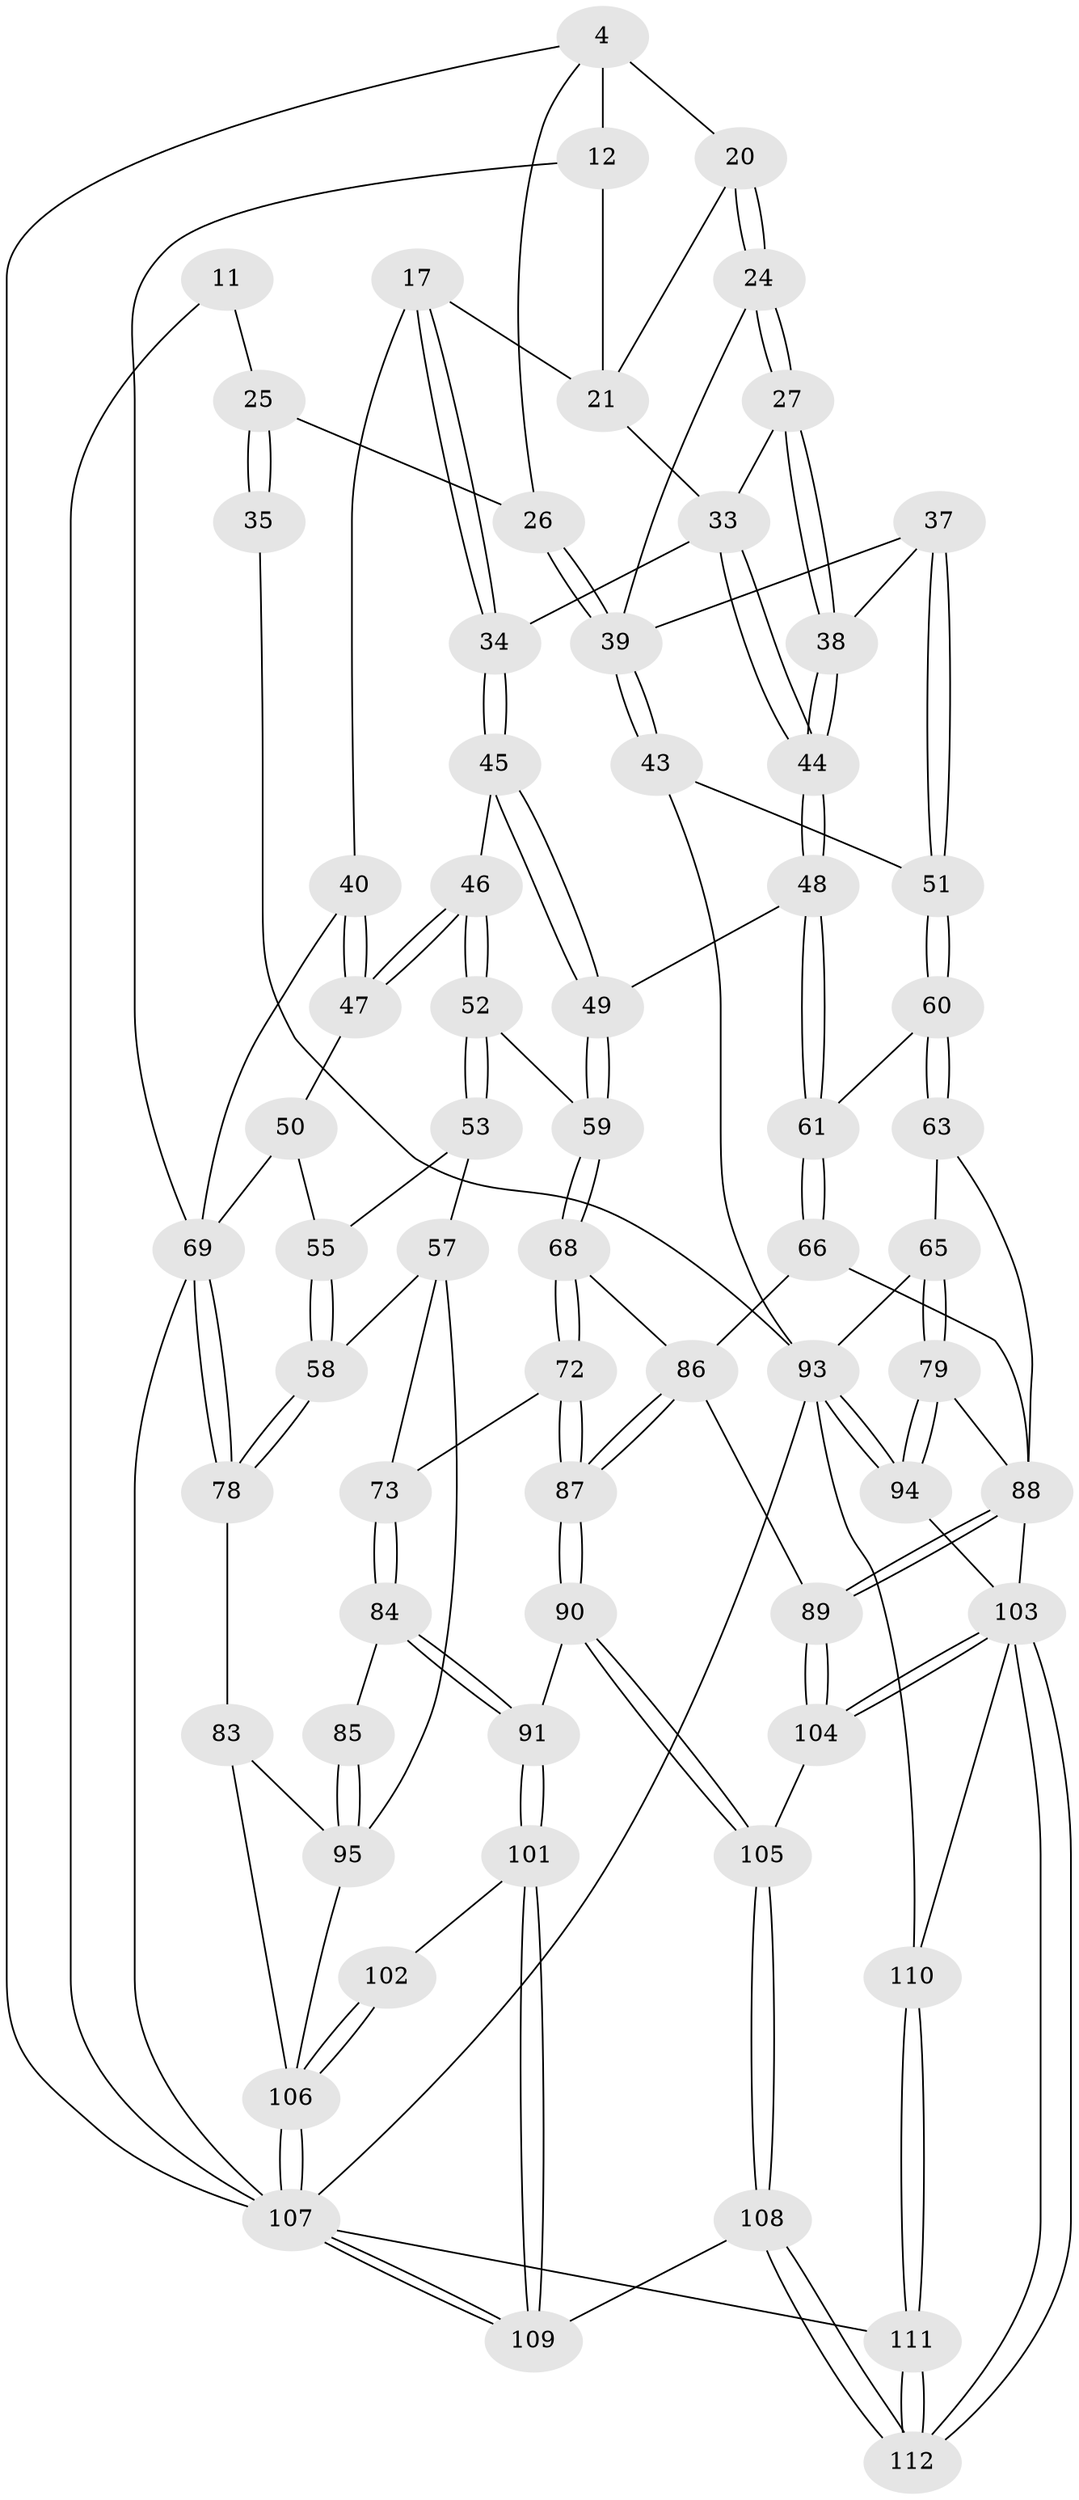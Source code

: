 // original degree distribution, {3: 0.017857142857142856, 4: 0.20535714285714285, 6: 0.1875, 5: 0.5892857142857143}
// Generated by graph-tools (version 1.1) at 2025/04/03/04/25 22:04:35]
// undirected, 67 vertices, 159 edges
graph export_dot {
graph [start="1"]
  node [color=gray90,style=filled];
  4 [pos="+0.561818399196725+0",super="+3+1"];
  11 [pos="+1+0"];
  12 [pos="+0.2341115280773946+0.18268822827199646",super="+7"];
  17 [pos="+0.23140256146842952+0.32402990627129097"];
  20 [pos="+0.45172266352201307+0.11689213676191747"];
  21 [pos="+0.407615371658699+0.20216076110478204",super="+16"];
  24 [pos="+0.5588715230886367+0.30149985937797397"];
  25 [pos="+0.8340627382355449+0.21787516855097347",super="+14"];
  26 [pos="+0.831351380394839+0.29485258463040637",super="+22"];
  27 [pos="+0.4892000325667005+0.3637256450855131"];
  33 [pos="+0.3404000657500639+0.37032156832901963",super="+28"];
  34 [pos="+0.2609131201055096+0.3607690666331261"];
  35 [pos="+1+0"];
  37 [pos="+0.6284100417385077+0.43945392200405414"];
  38 [pos="+0.4853806432406481+0.45937018663088547"];
  39 [pos="+0.8390061034506521+0.3548663407359385",super="+36"];
  40 [pos="+0.11827402234959576+0.4122426741416287",super="+18"];
  43 [pos="+0.8703513152529929+0.40269624098516194"];
  44 [pos="+0.45753622678649397+0.49093317915437945"];
  45 [pos="+0.25839379674509244+0.4166407460177396"];
  46 [pos="+0.2310057064019828+0.49554180125154124"];
  47 [pos="+0.115747304067268+0.4219749400754341"];
  48 [pos="+0.45213851027287444+0.5072659133385666"];
  49 [pos="+0.42232228072370837+0.5222195267646151"];
  50 [pos="+0.09960347117784316+0.44126107822310173",super="+30+31"];
  51 [pos="+0.6720000369227913+0.504545773560015"];
  52 [pos="+0.23489601828905704+0.5599695722705286"];
  53 [pos="+0.18417634734848948+0.6059760579121946"];
  55 [pos="+0.03370189774674116+0.5223116224908613",super="+54"];
  57 [pos="+0.11453657859193503+0.6408816683122649",super="+56"];
  58 [pos="+0.06219315702318429+0.6406282112165067"];
  59 [pos="+0.3689244437852761+0.5613759985656812"];
  60 [pos="+0.6812721371230123+0.5769795418947882"];
  61 [pos="+0.5042671516300139+0.5739361699212815"];
  63 [pos="+0.7021144590681417+0.6046210850661335"];
  65 [pos="+0.901813326025917+0.663848854026888",super="+62"];
  66 [pos="+0.5150142391409539+0.6539049097672108"];
  68 [pos="+0.3696992866457823+0.6467298223363431"];
  69 [pos="+0+0.6779066254136747",super="+32+29"];
  72 [pos="+0.3580003709722003+0.6846778805998105"];
  73 [pos="+0.22319040377550425+0.6866234717207502"];
  78 [pos="+0.02306058821425759+0.653572182845385"];
  79 [pos="+0.8631560819253509+0.7389335223022493"];
  83 [pos="+0.0666217784286192+0.799482067740141"];
  84 [pos="+0.23709558703561262+0.8241090411200613"];
  85 [pos="+0.23034160067726664+0.8277085386061542"];
  86 [pos="+0.4166112190604879+0.8206062736145424",super="+67"];
  87 [pos="+0.4025696502823175+0.8248162372562904"];
  88 [pos="+0.6239168420869503+0.772115680580255",super="+80"];
  89 [pos="+0.563218040704803+0.8394366414749286"];
  90 [pos="+0.38769687951937903+0.8383829359072393"];
  91 [pos="+0.36641061934823793+0.8507744339671305"];
  93 [pos="+1+0.8702607433698286",super="+77+41+42"];
  94 [pos="+0.9095219091792917+0.8174587135979817"];
  95 [pos="+0.20447126482861075+0.8460734566823889",super="+82+81"];
  101 [pos="+0.35318163655282114+0.9633299990654781"];
  102 [pos="+0.18773639451101742+0.9687878586272358"];
  103 [pos="+0.6389058815452658+0.9586977164279532",super="+100+92+99"];
  104 [pos="+0.5779680986088076+0.8825561766884646"];
  105 [pos="+0.4963178637388835+0.9805243206271499"];
  106 [pos="+0.11786352263575468+1",super="+98+97+96"];
  107 [pos="+0.09382041817406657+1",super="+71+76+70+10"];
  108 [pos="+0.48260447405283774+1"];
  109 [pos="+0.3854699719988835+1"];
  110 [pos="+0.8316994186049844+1"];
  111 [pos="+0.7900888056751665+1"];
  112 [pos="+0.6486191273380191+1"];
  4 -- 20;
  4 -- 12 [weight=2];
  4 -- 107;
  4 -- 26;
  11 -- 25;
  11 -- 107 [weight=3];
  12 -- 21;
  12 -- 69;
  17 -- 34;
  17 -- 34;
  17 -- 21;
  17 -- 40;
  20 -- 21;
  20 -- 24;
  20 -- 24;
  21 -- 33;
  24 -- 27;
  24 -- 27;
  24 -- 39;
  25 -- 26 [weight=2];
  25 -- 35 [weight=2];
  25 -- 35;
  26 -- 39 [weight=2];
  26 -- 39;
  27 -- 38;
  27 -- 38;
  27 -- 33;
  33 -- 34;
  33 -- 44;
  33 -- 44;
  34 -- 45;
  34 -- 45;
  35 -- 93;
  37 -- 38;
  37 -- 51;
  37 -- 51;
  37 -- 39;
  38 -- 44;
  38 -- 44;
  39 -- 43;
  39 -- 43;
  40 -- 47;
  40 -- 47;
  40 -- 69 [weight=2];
  43 -- 51;
  43 -- 93;
  44 -- 48;
  44 -- 48;
  45 -- 46;
  45 -- 49;
  45 -- 49;
  46 -- 47;
  46 -- 47;
  46 -- 52;
  46 -- 52;
  47 -- 50;
  48 -- 49;
  48 -- 61;
  48 -- 61;
  49 -- 59;
  49 -- 59;
  50 -- 69 [weight=2];
  50 -- 55 [weight=2];
  51 -- 60;
  51 -- 60;
  52 -- 53;
  52 -- 53;
  52 -- 59;
  53 -- 55;
  53 -- 57;
  55 -- 58;
  55 -- 58;
  57 -- 58;
  57 -- 73;
  57 -- 95;
  58 -- 78;
  58 -- 78;
  59 -- 68;
  59 -- 68;
  60 -- 61;
  60 -- 63;
  60 -- 63;
  61 -- 66;
  61 -- 66;
  63 -- 65;
  63 -- 88;
  65 -- 79;
  65 -- 79;
  65 -- 93 [weight=2];
  66 -- 86;
  66 -- 88;
  68 -- 72;
  68 -- 72;
  68 -- 86;
  69 -- 78;
  69 -- 78;
  69 -- 107 [weight=2];
  72 -- 73;
  72 -- 87;
  72 -- 87;
  73 -- 84;
  73 -- 84;
  78 -- 83;
  79 -- 94;
  79 -- 94;
  79 -- 88;
  83 -- 95;
  83 -- 106;
  84 -- 85;
  84 -- 91;
  84 -- 91;
  85 -- 95 [weight=2];
  85 -- 95;
  86 -- 87;
  86 -- 87;
  86 -- 89;
  87 -- 90;
  87 -- 90;
  88 -- 89;
  88 -- 89;
  88 -- 103 [weight=2];
  89 -- 104;
  89 -- 104;
  90 -- 91;
  90 -- 105;
  90 -- 105;
  91 -- 101;
  91 -- 101;
  93 -- 94;
  93 -- 94;
  93 -- 110;
  93 -- 107;
  94 -- 103;
  95 -- 106;
  101 -- 102;
  101 -- 109;
  101 -- 109;
  102 -- 106 [weight=2];
  102 -- 106;
  103 -- 104;
  103 -- 104;
  103 -- 112;
  103 -- 112;
  103 -- 110;
  104 -- 105;
  105 -- 108;
  105 -- 108;
  106 -- 107 [weight=2];
  106 -- 107;
  107 -- 109;
  107 -- 109;
  107 -- 111;
  108 -- 109;
  108 -- 112;
  108 -- 112;
  110 -- 111;
  110 -- 111;
  111 -- 112;
  111 -- 112;
}

